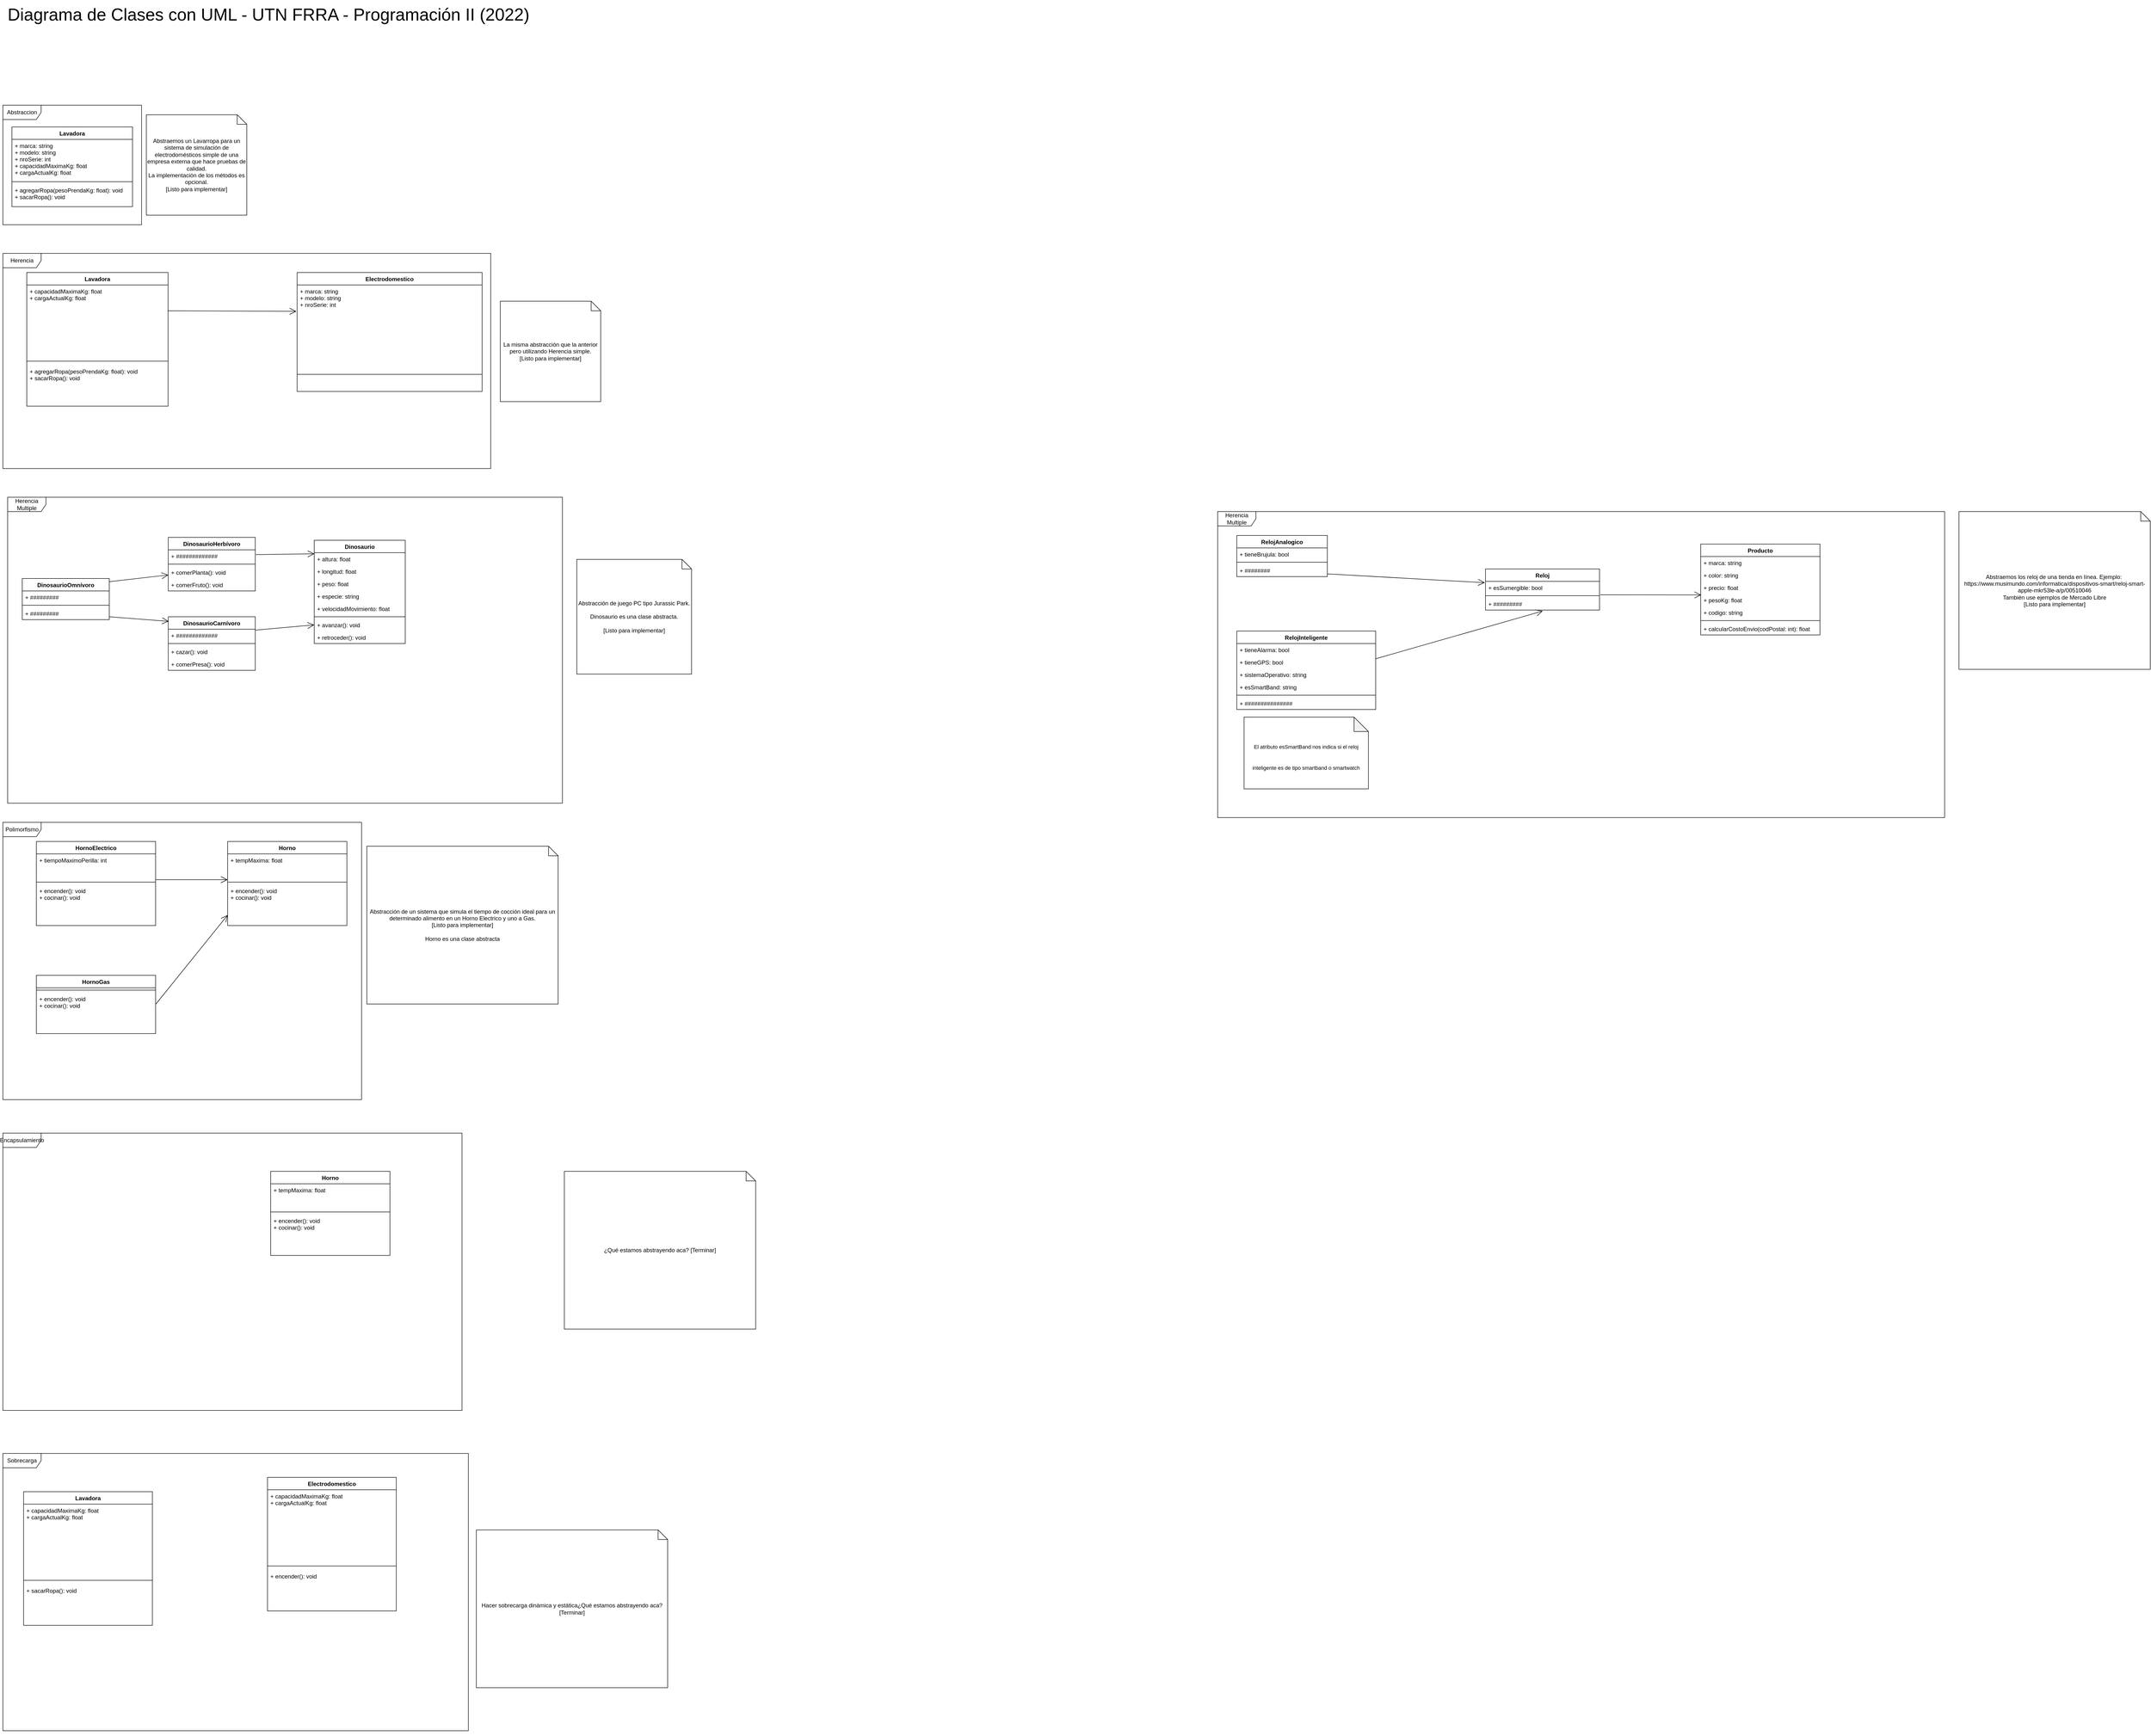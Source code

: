 <mxfile version="20.2.3" type="device"><diagram id="C5RBs43oDa-KdzZeNtuy" name="TP"><mxGraphModel dx="1304" dy="1847" grid="1" gridSize="10" guides="1" tooltips="1" connect="1" arrows="1" fold="1" page="1" pageScale="1" pageWidth="827" pageHeight="1169" math="0" shadow="0"><root><mxCell id="WIyWlLk6GJQsqaUBKTNV-0"/><mxCell id="WIyWlLk6GJQsqaUBKTNV-1" parent="WIyWlLk6GJQsqaUBKTNV-0"/><mxCell id="Z9TKlIppU_y5uakxWx4d-5" value="" style="group" parent="WIyWlLk6GJQsqaUBKTNV-1" vertex="1" connectable="0"><mxGeometry x="480" y="-310" width="290" height="250" as="geometry"/></mxCell><mxCell id="Z9TKlIppU_y5uakxWx4d-0" value="Abstraccion&lt;br&gt;" style="shape=umlFrame;whiteSpace=wrap;html=1;width=80;height=30;" parent="Z9TKlIppU_y5uakxWx4d-5" vertex="1"><mxGeometry width="290" height="250.0" as="geometry"/></mxCell><mxCell id="Z9TKlIppU_y5uakxWx4d-1" value="Lavadora" style="swimlane;fontStyle=1;align=center;verticalAlign=top;childLayout=stackLayout;horizontal=1;startSize=26;horizontalStack=0;resizeParent=1;resizeParentMax=0;resizeLast=0;collapsible=1;marginBottom=0;" parent="Z9TKlIppU_y5uakxWx4d-5" vertex="1"><mxGeometry x="18.913" y="45.455" width="252.17" height="166.818" as="geometry"/></mxCell><mxCell id="Z9TKlIppU_y5uakxWx4d-2" value="+ marca: string&#10;+ modelo: string&#10;+ nroSerie: int&#10;+ capacidadMaximaKg: float&#10;+ cargaActualKg: float" style="text;strokeColor=none;fillColor=none;align=left;verticalAlign=top;spacingLeft=4;spacingRight=4;overflow=hidden;rotatable=0;points=[[0,0.5],[1,0.5]];portConstraint=eastwest;" parent="Z9TKlIppU_y5uakxWx4d-1" vertex="1"><mxGeometry y="26" width="252.17" height="84" as="geometry"/></mxCell><mxCell id="Z9TKlIppU_y5uakxWx4d-3" value="" style="line;strokeWidth=1;fillColor=none;align=left;verticalAlign=middle;spacingTop=-1;spacingLeft=3;spacingRight=3;rotatable=0;labelPosition=right;points=[];portConstraint=eastwest;" parent="Z9TKlIppU_y5uakxWx4d-1" vertex="1"><mxGeometry y="110" width="252.17" height="9.091" as="geometry"/></mxCell><mxCell id="Z9TKlIppU_y5uakxWx4d-4" value="+ agregarRopa(pesoPrendaKg: float): void&#10;+ sacarRopa(): void" style="text;strokeColor=none;fillColor=none;align=left;verticalAlign=top;spacingLeft=4;spacingRight=4;overflow=hidden;rotatable=0;points=[[0,0.5],[1,0.5]];portConstraint=eastwest;" parent="Z9TKlIppU_y5uakxWx4d-1" vertex="1"><mxGeometry y="119.091" width="252.17" height="47.727" as="geometry"/></mxCell><mxCell id="Z9TKlIppU_y5uakxWx4d-6" value="" style="group" parent="WIyWlLk6GJQsqaUBKTNV-1" vertex="1" connectable="0"><mxGeometry x="480" width="1020" height="493.76" as="geometry"/></mxCell><mxCell id="Z9TKlIppU_y5uakxWx4d-7" value="Herencia" style="shape=umlFrame;whiteSpace=wrap;html=1;width=80;height=30;" parent="Z9TKlIppU_y5uakxWx4d-6" vertex="1"><mxGeometry width="1020.0" height="450" as="geometry"/></mxCell><mxCell id="Z9TKlIppU_y5uakxWx4d-8" value="Lavadora" style="swimlane;fontStyle=1;align=center;verticalAlign=top;childLayout=stackLayout;horizontal=1;startSize=26;horizontalStack=0;resizeParent=1;resizeParentMax=0;resizeLast=0;collapsible=1;marginBottom=0;" parent="Z9TKlIppU_y5uakxWx4d-6" vertex="1"><mxGeometry x="50.0" y="40.0" width="295.405" height="279.473" as="geometry"/></mxCell><mxCell id="Z9TKlIppU_y5uakxWx4d-9" value="+ capacidadMaximaKg: float&#10;+ cargaActualKg: float" style="text;strokeColor=none;fillColor=none;align=left;verticalAlign=top;spacingLeft=4;spacingRight=4;overflow=hidden;rotatable=0;points=[[0,0.5],[1,0.5]];portConstraint=eastwest;" parent="Z9TKlIppU_y5uakxWx4d-8" vertex="1"><mxGeometry y="26" width="295.405" height="151.2" as="geometry"/></mxCell><mxCell id="Z9TKlIppU_y5uakxWx4d-10" value="" style="line;strokeWidth=1;fillColor=none;align=left;verticalAlign=middle;spacingTop=-1;spacingLeft=3;spacingRight=3;rotatable=0;labelPosition=right;points=[];portConstraint=eastwest;" parent="Z9TKlIppU_y5uakxWx4d-8" vertex="1"><mxGeometry y="177.2" width="295.405" height="16.364" as="geometry"/></mxCell><mxCell id="Z9TKlIppU_y5uakxWx4d-11" value="+ agregarRopa(pesoPrendaKg: float): void&#10;+ sacarRopa(): void" style="text;strokeColor=none;fillColor=none;align=left;verticalAlign=top;spacingLeft=4;spacingRight=4;overflow=hidden;rotatable=0;points=[[0,0.5],[1,0.5]];portConstraint=eastwest;" parent="Z9TKlIppU_y5uakxWx4d-8" vertex="1"><mxGeometry y="193.564" width="295.405" height="85.909" as="geometry"/></mxCell><mxCell id="Z9TKlIppU_y5uakxWx4d-12" value="Electrodomestico" style="swimlane;fontStyle=1;align=center;verticalAlign=top;childLayout=stackLayout;horizontal=1;startSize=26;horizontalStack=0;resizeParent=1;resizeParentMax=0;resizeLast=0;collapsible=1;marginBottom=0;" parent="Z9TKlIppU_y5uakxWx4d-6" vertex="1"><mxGeometry x="615.235" y="40" width="386.81" height="248.8" as="geometry"/></mxCell><mxCell id="Z9TKlIppU_y5uakxWx4d-13" value="+ marca: string&#10;+ modelo: string&#10;+ nroSerie: int" style="text;strokeColor=none;fillColor=none;align=left;verticalAlign=top;spacingLeft=4;spacingRight=4;overflow=hidden;rotatable=0;points=[[0,0.5],[1,0.5]];portConstraint=eastwest;" parent="Z9TKlIppU_y5uakxWx4d-12" vertex="1"><mxGeometry y="26" width="386.81" height="151.2" as="geometry"/></mxCell><mxCell id="Z9TKlIppU_y5uakxWx4d-14" value="" style="line;strokeWidth=1;fillColor=none;align=left;verticalAlign=middle;spacingTop=-1;spacingLeft=3;spacingRight=3;rotatable=0;labelPosition=right;points=[];portConstraint=eastwest;" parent="Z9TKlIppU_y5uakxWx4d-12" vertex="1"><mxGeometry y="177.2" width="386.81" height="71.6" as="geometry"/></mxCell><mxCell id="Z9TKlIppU_y5uakxWx4d-17" value="" style="endArrow=open;endFill=1;endSize=12;html=1;rounded=0;exitX=0.997;exitY=0.357;exitDx=0;exitDy=0;exitPerimeter=0;entryX=-0.004;entryY=0.365;entryDx=0;entryDy=0;entryPerimeter=0;" parent="Z9TKlIppU_y5uakxWx4d-6" source="Z9TKlIppU_y5uakxWx4d-9" target="Z9TKlIppU_y5uakxWx4d-13" edge="1"><mxGeometry width="160" relative="1" as="geometry"><mxPoint x="274.194" y="300.0" as="sourcePoint"/><mxPoint x="610" y="120" as="targetPoint"/></mxGeometry></mxCell><mxCell id="asXeidQK0RuPfs3B3PLc-0" value="" style="group" parent="WIyWlLk6GJQsqaUBKTNV-1" vertex="1" connectable="0"><mxGeometry x="3020" y="540" width="1520" height="640" as="geometry"/></mxCell><mxCell id="asXeidQK0RuPfs3B3PLc-1" value="Herencia Multiple" style="shape=umlFrame;whiteSpace=wrap;html=1;width=80;height=30;" parent="asXeidQK0RuPfs3B3PLc-0" vertex="1"><mxGeometry width="1520" height="640" as="geometry"/></mxCell><mxCell id="yhADQ7ZBjACJbGz9BcxU-42" value="Reloj" style="swimlane;fontStyle=1;align=center;verticalAlign=top;childLayout=stackLayout;horizontal=1;startSize=26;horizontalStack=0;resizeParent=1;resizeParentMax=0;resizeLast=0;collapsible=1;marginBottom=0;" parent="asXeidQK0RuPfs3B3PLc-0" vertex="1"><mxGeometry x="559.998" y="120" width="238.431" height="86" as="geometry"/></mxCell><mxCell id="yhADQ7ZBjACJbGz9BcxU-43" value="+ esSumergible: bool" style="text;strokeColor=none;fillColor=none;align=left;verticalAlign=top;spacingLeft=4;spacingRight=4;overflow=hidden;rotatable=0;points=[[0,0.5],[1,0.5]];portConstraint=eastwest;" parent="yhADQ7ZBjACJbGz9BcxU-42" vertex="1"><mxGeometry y="26" width="238.431" height="26" as="geometry"/></mxCell><mxCell id="yhADQ7ZBjACJbGz9BcxU-44" value="" style="line;strokeWidth=1;fillColor=none;align=left;verticalAlign=middle;spacingTop=-1;spacingLeft=3;spacingRight=3;rotatable=0;labelPosition=right;points=[];portConstraint=eastwest;" parent="yhADQ7ZBjACJbGz9BcxU-42" vertex="1"><mxGeometry y="52" width="238.431" height="8" as="geometry"/></mxCell><mxCell id="yhADQ7ZBjACJbGz9BcxU-45" value="+ #########" style="text;strokeColor=none;fillColor=none;align=left;verticalAlign=top;spacingLeft=4;spacingRight=4;overflow=hidden;rotatable=0;points=[[0,0.5],[1,0.5]];portConstraint=eastwest;" parent="yhADQ7ZBjACJbGz9BcxU-42" vertex="1"><mxGeometry y="60" width="238.431" height="26" as="geometry"/></mxCell><mxCell id="yhADQ7ZBjACJbGz9BcxU-47" value="RelojAnalogico" style="swimlane;fontStyle=1;align=center;verticalAlign=top;childLayout=stackLayout;horizontal=1;startSize=26;horizontalStack=0;resizeParent=1;resizeParentMax=0;resizeLast=0;collapsible=1;marginBottom=0;" parent="asXeidQK0RuPfs3B3PLc-0" vertex="1"><mxGeometry x="40" y="50" width="189.32" height="86" as="geometry"/></mxCell><mxCell id="yhADQ7ZBjACJbGz9BcxU-48" value="+ tieneBrujula: bool" style="text;strokeColor=none;fillColor=none;align=left;verticalAlign=top;spacingLeft=4;spacingRight=4;overflow=hidden;rotatable=0;points=[[0,0.5],[1,0.5]];portConstraint=eastwest;" parent="yhADQ7ZBjACJbGz9BcxU-47" vertex="1"><mxGeometry y="26" width="189.32" height="26" as="geometry"/></mxCell><mxCell id="yhADQ7ZBjACJbGz9BcxU-50" value="" style="line;strokeWidth=1;fillColor=none;align=left;verticalAlign=middle;spacingTop=-1;spacingLeft=3;spacingRight=3;rotatable=0;labelPosition=right;points=[];portConstraint=eastwest;" parent="yhADQ7ZBjACJbGz9BcxU-47" vertex="1"><mxGeometry y="52" width="189.32" height="8" as="geometry"/></mxCell><mxCell id="yhADQ7ZBjACJbGz9BcxU-51" value="+ ########" style="text;strokeColor=none;fillColor=none;align=left;verticalAlign=top;spacingLeft=4;spacingRight=4;overflow=hidden;rotatable=0;points=[[0,0.5],[1,0.5]];portConstraint=eastwest;" parent="yhADQ7ZBjACJbGz9BcxU-47" vertex="1"><mxGeometry y="60" width="189.32" height="26" as="geometry"/></mxCell><mxCell id="yhADQ7ZBjACJbGz9BcxU-52" value="RelojInteligente" style="swimlane;fontStyle=1;align=center;verticalAlign=top;childLayout=stackLayout;horizontal=1;startSize=26;horizontalStack=0;resizeParent=1;resizeParentMax=0;resizeLast=0;collapsible=1;marginBottom=0;" parent="asXeidQK0RuPfs3B3PLc-0" vertex="1"><mxGeometry x="40.004" y="250" width="290.398" height="164" as="geometry"/></mxCell><mxCell id="yhADQ7ZBjACJbGz9BcxU-53" value="+ tieneAlarma: bool" style="text;strokeColor=none;fillColor=none;align=left;verticalAlign=top;spacingLeft=4;spacingRight=4;overflow=hidden;rotatable=0;points=[[0,0.5],[1,0.5]];portConstraint=eastwest;" parent="yhADQ7ZBjACJbGz9BcxU-52" vertex="1"><mxGeometry y="26" width="290.398" height="26" as="geometry"/></mxCell><mxCell id="yhADQ7ZBjACJbGz9BcxU-94" value="" style="endArrow=open;endFill=1;endSize=12;html=1;rounded=0;fontSize=36;entryX=0.502;entryY=1.077;entryDx=0;entryDy=0;entryPerimeter=0;" parent="yhADQ7ZBjACJbGz9BcxU-52" target="yhADQ7ZBjACJbGz9BcxU-45" edge="1"><mxGeometry width="160" relative="1" as="geometry"><mxPoint x="289.996" y="58" as="sourcePoint"/><mxPoint x="439.996" y="58" as="targetPoint"/></mxGeometry></mxCell><mxCell id="yhADQ7ZBjACJbGz9BcxU-72" value="+ tieneGPS: bool" style="text;strokeColor=none;fillColor=none;align=left;verticalAlign=top;spacingLeft=4;spacingRight=4;overflow=hidden;rotatable=0;points=[[0,0.5],[1,0.5]];portConstraint=eastwest;" parent="yhADQ7ZBjACJbGz9BcxU-52" vertex="1"><mxGeometry y="52" width="290.398" height="26" as="geometry"/></mxCell><mxCell id="yhADQ7ZBjACJbGz9BcxU-54" value="+ sistemaOperativo: string" style="text;strokeColor=none;fillColor=none;align=left;verticalAlign=top;spacingLeft=4;spacingRight=4;overflow=hidden;rotatable=0;points=[[0,0.5],[1,0.5]];portConstraint=eastwest;" parent="yhADQ7ZBjACJbGz9BcxU-52" vertex="1"><mxGeometry y="78" width="290.398" height="26" as="geometry"/></mxCell><mxCell id="yhADQ7ZBjACJbGz9BcxU-96" value="+ esSmartBand: string" style="text;strokeColor=none;fillColor=none;align=left;verticalAlign=top;spacingLeft=4;spacingRight=4;overflow=hidden;rotatable=0;points=[[0,0.5],[1,0.5]];portConstraint=eastwest;" parent="yhADQ7ZBjACJbGz9BcxU-52" vertex="1"><mxGeometry y="104" width="290.398" height="26" as="geometry"/></mxCell><mxCell id="yhADQ7ZBjACJbGz9BcxU-55" value="" style="line;strokeWidth=1;fillColor=none;align=left;verticalAlign=middle;spacingTop=-1;spacingLeft=3;spacingRight=3;rotatable=0;labelPosition=right;points=[];portConstraint=eastwest;" parent="yhADQ7ZBjACJbGz9BcxU-52" vertex="1"><mxGeometry y="130" width="290.398" height="8" as="geometry"/></mxCell><mxCell id="yhADQ7ZBjACJbGz9BcxU-56" value="+ ###############" style="text;strokeColor=none;fillColor=none;align=left;verticalAlign=top;spacingLeft=4;spacingRight=4;overflow=hidden;rotatable=0;points=[[0,0.5],[1,0.5]];portConstraint=eastwest;" parent="yhADQ7ZBjACJbGz9BcxU-52" vertex="1"><mxGeometry y="138" width="290.398" height="26" as="geometry"/></mxCell><mxCell id="yhADQ7ZBjACJbGz9BcxU-73" value="Producto" style="swimlane;fontStyle=1;align=center;verticalAlign=top;childLayout=stackLayout;horizontal=1;startSize=26;horizontalStack=0;resizeParent=1;resizeParentMax=0;resizeLast=0;collapsible=1;marginBottom=0;" parent="asXeidQK0RuPfs3B3PLc-0" vertex="1"><mxGeometry x="1010" y="68" width="249.33" height="190" as="geometry"/></mxCell><mxCell id="yhADQ7ZBjACJbGz9BcxU-74" value="+ marca: string" style="text;strokeColor=none;fillColor=none;align=left;verticalAlign=top;spacingLeft=4;spacingRight=4;overflow=hidden;rotatable=0;points=[[0,0.5],[1,0.5]];portConstraint=eastwest;" parent="yhADQ7ZBjACJbGz9BcxU-73" vertex="1"><mxGeometry y="26" width="249.33" height="26" as="geometry"/></mxCell><mxCell id="yhADQ7ZBjACJbGz9BcxU-75" value="+ color: string" style="text;strokeColor=none;fillColor=none;align=left;verticalAlign=top;spacingLeft=4;spacingRight=4;overflow=hidden;rotatable=0;points=[[0,0.5],[1,0.5]];portConstraint=eastwest;" parent="yhADQ7ZBjACJbGz9BcxU-73" vertex="1"><mxGeometry y="52" width="249.33" height="26" as="geometry"/></mxCell><mxCell id="yhADQ7ZBjACJbGz9BcxU-78" value="+ precio: float" style="text;strokeColor=none;fillColor=none;align=left;verticalAlign=top;spacingLeft=4;spacingRight=4;overflow=hidden;rotatable=0;points=[[0,0.5],[1,0.5]];portConstraint=eastwest;" parent="yhADQ7ZBjACJbGz9BcxU-73" vertex="1"><mxGeometry y="78" width="249.33" height="26" as="geometry"/></mxCell><mxCell id="yhADQ7ZBjACJbGz9BcxU-89" value="+ pesoKg: float" style="text;strokeColor=none;fillColor=none;align=left;verticalAlign=top;spacingLeft=4;spacingRight=4;overflow=hidden;rotatable=0;points=[[0,0.5],[1,0.5]];portConstraint=eastwest;" parent="yhADQ7ZBjACJbGz9BcxU-73" vertex="1"><mxGeometry y="104" width="249.33" height="26" as="geometry"/></mxCell><mxCell id="yhADQ7ZBjACJbGz9BcxU-79" value="+ codigo: string" style="text;strokeColor=none;fillColor=none;align=left;verticalAlign=top;spacingLeft=4;spacingRight=4;overflow=hidden;rotatable=0;points=[[0,0.5],[1,0.5]];portConstraint=eastwest;" parent="yhADQ7ZBjACJbGz9BcxU-73" vertex="1"><mxGeometry y="130" width="249.33" height="26" as="geometry"/></mxCell><mxCell id="yhADQ7ZBjACJbGz9BcxU-76" value="" style="line;strokeWidth=1;fillColor=none;align=left;verticalAlign=middle;spacingTop=-1;spacingLeft=3;spacingRight=3;rotatable=0;labelPosition=right;points=[];portConstraint=eastwest;" parent="yhADQ7ZBjACJbGz9BcxU-73" vertex="1"><mxGeometry y="156" width="249.33" height="8" as="geometry"/></mxCell><mxCell id="yhADQ7ZBjACJbGz9BcxU-77" value="+ calcularCostoEnvio(codPostal: int): float" style="text;strokeColor=none;fillColor=none;align=left;verticalAlign=top;spacingLeft=4;spacingRight=4;overflow=hidden;rotatable=0;points=[[0,0.5],[1,0.5]];portConstraint=eastwest;" parent="yhADQ7ZBjACJbGz9BcxU-73" vertex="1"><mxGeometry y="164" width="249.33" height="26" as="geometry"/></mxCell><mxCell id="yhADQ7ZBjACJbGz9BcxU-93" value="" style="endArrow=open;endFill=1;endSize=12;html=1;rounded=0;fontSize=36;entryX=-0.006;entryY=0.108;entryDx=0;entryDy=0;entryPerimeter=0;exitX=1;exitY=0.782;exitDx=0;exitDy=0;exitPerimeter=0;" parent="asXeidQK0RuPfs3B3PLc-0" source="yhADQ7ZBjACJbGz9BcxU-51" target="yhADQ7ZBjACJbGz9BcxU-43" edge="1"><mxGeometry width="160" relative="1" as="geometry"><mxPoint x="140" y="130" as="sourcePoint"/><mxPoint x="710" y="70" as="targetPoint"/></mxGeometry></mxCell><mxCell id="yhADQ7ZBjACJbGz9BcxU-97" value="&lt;font style=&quot;font-size: 11px;&quot;&gt;El atributo esSmartBand nos indica si el reloj inteligente es de tipo smartband o smartwatch&lt;/font&gt;" style="shape=note;whiteSpace=wrap;html=1;backgroundOutline=1;darkOpacity=0.05;fontSize=36;" parent="asXeidQK0RuPfs3B3PLc-0" vertex="1"><mxGeometry x="55.2" y="430" width="260" height="150" as="geometry"/></mxCell><mxCell id="yhADQ7ZBjACJbGz9BcxU-98" value="" style="endArrow=open;endFill=1;endSize=12;html=1;rounded=0;fontSize=11;entryX=0.004;entryY=1.091;entryDx=0;entryDy=0;entryPerimeter=0;" parent="asXeidQK0RuPfs3B3PLc-0" target="yhADQ7ZBjACJbGz9BcxU-78" edge="1"><mxGeometry width="160" relative="1" as="geometry"><mxPoint x="800" y="174" as="sourcePoint"/><mxPoint x="1060" y="260" as="targetPoint"/></mxGeometry></mxCell><mxCell id="asXeidQK0RuPfs3B3PLc-19" value="" style="group" parent="WIyWlLk6GJQsqaUBKTNV-1" vertex="1" connectable="0"><mxGeometry x="480" y="1190" width="750" height="580" as="geometry"/></mxCell><mxCell id="asXeidQK0RuPfs3B3PLc-20" value="Polimorfismo" style="shape=umlFrame;whiteSpace=wrap;html=1;width=80;height=30;" parent="asXeidQK0RuPfs3B3PLc-19" vertex="1"><mxGeometry width="750" height="580" as="geometry"/></mxCell><mxCell id="asXeidQK0RuPfs3B3PLc-44" value="Horno" style="swimlane;fontStyle=1;align=center;verticalAlign=top;childLayout=stackLayout;horizontal=1;startSize=26;horizontalStack=0;resizeParent=1;resizeParentMax=0;resizeLast=0;collapsible=1;marginBottom=0;" parent="asXeidQK0RuPfs3B3PLc-19" vertex="1"><mxGeometry x="470" y="40" width="249.34" height="175.909" as="geometry"/></mxCell><mxCell id="asXeidQK0RuPfs3B3PLc-45" value="+ tempMaxima: float" style="text;strokeColor=none;fillColor=none;align=left;verticalAlign=top;spacingLeft=4;spacingRight=4;overflow=hidden;rotatable=0;points=[[0,0.5],[1,0.5]];portConstraint=eastwest;" parent="asXeidQK0RuPfs3B3PLc-44" vertex="1"><mxGeometry y="26" width="249.34" height="54" as="geometry"/></mxCell><mxCell id="asXeidQK0RuPfs3B3PLc-46" value="" style="line;strokeWidth=1;fillColor=none;align=left;verticalAlign=middle;spacingTop=-1;spacingLeft=3;spacingRight=3;rotatable=0;labelPosition=right;points=[];portConstraint=eastwest;" parent="asXeidQK0RuPfs3B3PLc-44" vertex="1"><mxGeometry y="80" width="249.34" height="10" as="geometry"/></mxCell><mxCell id="asXeidQK0RuPfs3B3PLc-47" value="+ encender(): void&#10;+ cocinar(): void" style="text;strokeColor=none;fillColor=none;align=left;verticalAlign=top;spacingLeft=4;spacingRight=4;overflow=hidden;rotatable=0;points=[[0,0.5],[1,0.5]];portConstraint=eastwest;" parent="asXeidQK0RuPfs3B3PLc-44" vertex="1"><mxGeometry y="90" width="249.34" height="85.909" as="geometry"/></mxCell><mxCell id="asXeidQK0RuPfs3B3PLc-50" value="HornoGas" style="swimlane;fontStyle=1;align=center;verticalAlign=top;childLayout=stackLayout;horizontal=1;startSize=26;horizontalStack=0;resizeParent=1;resizeParentMax=0;resizeLast=0;collapsible=1;marginBottom=0;" parent="asXeidQK0RuPfs3B3PLc-19" vertex="1"><mxGeometry x="70" y="320" width="249.34" height="121.909" as="geometry"/></mxCell><mxCell id="asXeidQK0RuPfs3B3PLc-52" value="" style="line;strokeWidth=1;fillColor=none;align=left;verticalAlign=middle;spacingTop=-1;spacingLeft=3;spacingRight=3;rotatable=0;labelPosition=right;points=[];portConstraint=eastwest;" parent="asXeidQK0RuPfs3B3PLc-50" vertex="1"><mxGeometry y="26" width="249.34" height="10" as="geometry"/></mxCell><mxCell id="asXeidQK0RuPfs3B3PLc-53" value="+ encender(): void&#10;+ cocinar(): void" style="text;strokeColor=none;fillColor=none;align=left;verticalAlign=top;spacingLeft=4;spacingRight=4;overflow=hidden;rotatable=0;points=[[0,0.5],[1,0.5]];portConstraint=eastwest;" parent="asXeidQK0RuPfs3B3PLc-50" vertex="1"><mxGeometry y="36" width="249.34" height="85.909" as="geometry"/></mxCell><mxCell id="asXeidQK0RuPfs3B3PLc-54" value="HornoElectrico" style="swimlane;fontStyle=1;align=center;verticalAlign=top;childLayout=stackLayout;horizontal=1;startSize=26;horizontalStack=0;resizeParent=1;resizeParentMax=0;resizeLast=0;collapsible=1;marginBottom=0;" parent="asXeidQK0RuPfs3B3PLc-19" vertex="1"><mxGeometry x="70" y="40" width="249.34" height="175.909" as="geometry"/></mxCell><mxCell id="asXeidQK0RuPfs3B3PLc-55" value="+ tiempoMaximoPerilla: int" style="text;strokeColor=none;fillColor=none;align=left;verticalAlign=top;spacingLeft=4;spacingRight=4;overflow=hidden;rotatable=0;points=[[0,0.5],[1,0.5]];portConstraint=eastwest;" parent="asXeidQK0RuPfs3B3PLc-54" vertex="1"><mxGeometry y="26" width="249.34" height="54" as="geometry"/></mxCell><mxCell id="asXeidQK0RuPfs3B3PLc-56" value="" style="line;strokeWidth=1;fillColor=none;align=left;verticalAlign=middle;spacingTop=-1;spacingLeft=3;spacingRight=3;rotatable=0;labelPosition=right;points=[];portConstraint=eastwest;" parent="asXeidQK0RuPfs3B3PLc-54" vertex="1"><mxGeometry y="80" width="249.34" height="10" as="geometry"/></mxCell><mxCell id="asXeidQK0RuPfs3B3PLc-57" value="+ encender(): void&#10;+ cocinar(): void" style="text;strokeColor=none;fillColor=none;align=left;verticalAlign=top;spacingLeft=4;spacingRight=4;overflow=hidden;rotatable=0;points=[[0,0.5],[1,0.5]];portConstraint=eastwest;" parent="asXeidQK0RuPfs3B3PLc-54" vertex="1"><mxGeometry y="90" width="249.34" height="85.909" as="geometry"/></mxCell><mxCell id="asXeidQK0RuPfs3B3PLc-58" value="" style="endArrow=open;endFill=1;endSize=12;html=1;rounded=0;" parent="asXeidQK0RuPfs3B3PLc-19" edge="1"><mxGeometry width="160" relative="1" as="geometry"><mxPoint x="320" y="120" as="sourcePoint"/><mxPoint x="470" y="120" as="targetPoint"/></mxGeometry></mxCell><mxCell id="asXeidQK0RuPfs3B3PLc-59" value="" style="endArrow=open;endFill=1;endSize=12;html=1;rounded=0;entryX=0;entryY=0.745;entryDx=0;entryDy=0;entryPerimeter=0;" parent="asXeidQK0RuPfs3B3PLc-19" target="asXeidQK0RuPfs3B3PLc-47" edge="1"><mxGeometry width="160" relative="1" as="geometry"><mxPoint x="320" y="380" as="sourcePoint"/><mxPoint x="480" y="380" as="targetPoint"/></mxGeometry></mxCell><mxCell id="asXeidQK0RuPfs3B3PLc-61" value="" style="group" parent="WIyWlLk6GJQsqaUBKTNV-1" vertex="1" connectable="0"><mxGeometry x="713.3" y="2510" width="740" height="590" as="geometry"/></mxCell><mxCell id="asXeidQK0RuPfs3B3PLc-76" value="Lavadora" style="swimlane;fontStyle=1;align=center;verticalAlign=top;childLayout=stackLayout;horizontal=1;startSize=26;horizontalStack=0;resizeParent=1;resizeParentMax=0;resizeLast=0;collapsible=1;marginBottom=0;" parent="asXeidQK0RuPfs3B3PLc-61" vertex="1"><mxGeometry x="-190" y="80" width="269.34" height="279.473" as="geometry"/></mxCell><mxCell id="asXeidQK0RuPfs3B3PLc-77" value="+ capacidadMaximaKg: float&#10;+ cargaActualKg: float" style="text;strokeColor=none;fillColor=none;align=left;verticalAlign=top;spacingLeft=4;spacingRight=4;overflow=hidden;rotatable=0;points=[[0,0.5],[1,0.5]];portConstraint=eastwest;" parent="asXeidQK0RuPfs3B3PLc-76" vertex="1"><mxGeometry y="26" width="269.34" height="151.2" as="geometry"/></mxCell><mxCell id="asXeidQK0RuPfs3B3PLc-78" value="" style="line;strokeWidth=1;fillColor=none;align=left;verticalAlign=middle;spacingTop=-1;spacingLeft=3;spacingRight=3;rotatable=0;labelPosition=right;points=[];portConstraint=eastwest;" parent="asXeidQK0RuPfs3B3PLc-76" vertex="1"><mxGeometry y="177.2" width="269.34" height="16.364" as="geometry"/></mxCell><mxCell id="asXeidQK0RuPfs3B3PLc-79" value="+ sacarRopa(): void" style="text;strokeColor=none;fillColor=none;align=left;verticalAlign=top;spacingLeft=4;spacingRight=4;overflow=hidden;rotatable=0;points=[[0,0.5],[1,0.5]];portConstraint=eastwest;" parent="asXeidQK0RuPfs3B3PLc-76" vertex="1"><mxGeometry y="193.564" width="269.34" height="85.909" as="geometry"/></mxCell><mxCell id="yhADQ7ZBjACJbGz9BcxU-1" value="Electrodomestico" style="swimlane;fontStyle=1;align=center;verticalAlign=top;childLayout=stackLayout;horizontal=1;startSize=26;horizontalStack=0;resizeParent=1;resizeParentMax=0;resizeLast=0;collapsible=1;marginBottom=0;" parent="asXeidQK0RuPfs3B3PLc-61" vertex="1"><mxGeometry x="320" y="50" width="269.34" height="279.473" as="geometry"/></mxCell><mxCell id="yhADQ7ZBjACJbGz9BcxU-2" value="+ capacidadMaximaKg: float&#10;+ cargaActualKg: float" style="text;strokeColor=none;fillColor=none;align=left;verticalAlign=top;spacingLeft=4;spacingRight=4;overflow=hidden;rotatable=0;points=[[0,0.5],[1,0.5]];portConstraint=eastwest;" parent="yhADQ7ZBjACJbGz9BcxU-1" vertex="1"><mxGeometry y="26" width="269.34" height="151.2" as="geometry"/></mxCell><mxCell id="yhADQ7ZBjACJbGz9BcxU-3" value="" style="line;strokeWidth=1;fillColor=none;align=left;verticalAlign=middle;spacingTop=-1;spacingLeft=3;spacingRight=3;rotatable=0;labelPosition=right;points=[];portConstraint=eastwest;" parent="yhADQ7ZBjACJbGz9BcxU-1" vertex="1"><mxGeometry y="177.2" width="269.34" height="16.364" as="geometry"/></mxCell><mxCell id="yhADQ7ZBjACJbGz9BcxU-4" value="+ encender(): void" style="text;strokeColor=none;fillColor=none;align=left;verticalAlign=top;spacingLeft=4;spacingRight=4;overflow=hidden;rotatable=0;points=[[0,0.5],[1,0.5]];portConstraint=eastwest;" parent="yhADQ7ZBjACJbGz9BcxU-1" vertex="1"><mxGeometry y="193.564" width="269.34" height="85.909" as="geometry"/></mxCell><mxCell id="asXeidQK0RuPfs3B3PLc-62" value="Sobrecarga" style="shape=umlFrame;whiteSpace=wrap;html=1;width=80;height=30;" parent="WIyWlLk6GJQsqaUBKTNV-1" vertex="1"><mxGeometry x="480" y="2510" width="973.3" height="580" as="geometry"/></mxCell><mxCell id="yhADQ7ZBjACJbGz9BcxU-7" value="" style="group" parent="WIyWlLk6GJQsqaUBKTNV-1" vertex="1" connectable="0"><mxGeometry x="480" y="1840" width="960" height="580" as="geometry"/></mxCell><mxCell id="yhADQ7ZBjACJbGz9BcxU-8" value="Encapsulamiento" style="shape=umlFrame;whiteSpace=wrap;html=1;width=80;height=30;" parent="yhADQ7ZBjACJbGz9BcxU-7" vertex="1"><mxGeometry width="960" height="580" as="geometry"/></mxCell><mxCell id="dENxrxmbRDjk1AuQfx7S-53" value="Horno" style="swimlane;fontStyle=1;align=center;verticalAlign=top;childLayout=stackLayout;horizontal=1;startSize=26;horizontalStack=0;resizeParent=1;resizeParentMax=0;resizeLast=0;collapsible=1;marginBottom=0;" parent="yhADQ7ZBjACJbGz9BcxU-7" vertex="1"><mxGeometry x="560" y="80" width="249.34" height="175.909" as="geometry"/></mxCell><mxCell id="dENxrxmbRDjk1AuQfx7S-54" value="+ tempMaxima: float" style="text;strokeColor=none;fillColor=none;align=left;verticalAlign=top;spacingLeft=4;spacingRight=4;overflow=hidden;rotatable=0;points=[[0,0.5],[1,0.5]];portConstraint=eastwest;" parent="dENxrxmbRDjk1AuQfx7S-53" vertex="1"><mxGeometry y="26" width="249.34" height="54" as="geometry"/></mxCell><mxCell id="dENxrxmbRDjk1AuQfx7S-55" value="" style="line;strokeWidth=1;fillColor=none;align=left;verticalAlign=middle;spacingTop=-1;spacingLeft=3;spacingRight=3;rotatable=0;labelPosition=right;points=[];portConstraint=eastwest;" parent="dENxrxmbRDjk1AuQfx7S-53" vertex="1"><mxGeometry y="80" width="249.34" height="10" as="geometry"/></mxCell><mxCell id="dENxrxmbRDjk1AuQfx7S-56" value="+ encender(): void&#10;+ cocinar(): void" style="text;strokeColor=none;fillColor=none;align=left;verticalAlign=top;spacingLeft=4;spacingRight=4;overflow=hidden;rotatable=0;points=[[0,0.5],[1,0.5]];portConstraint=eastwest;" parent="dENxrxmbRDjk1AuQfx7S-53" vertex="1"><mxGeometry y="90" width="249.34" height="85.909" as="geometry"/></mxCell><mxCell id="yhADQ7ZBjACJbGz9BcxU-32" value="Abstraemos los reloj de una tienda en línea. Ejemplo:&amp;nbsp;&lt;br&gt;https://www.musimundo.com/informatica/dispositivos-smart/reloj-smart-apple-mkr53le-a/p/00510046&lt;br&gt;También use ejemplos de Mercado Libre&lt;br&gt;[Listo para implementar]" style="shape=note;size=20;whiteSpace=wrap;html=1;" parent="WIyWlLk6GJQsqaUBKTNV-1" vertex="1"><mxGeometry x="4570" y="540" width="400" height="330" as="geometry"/></mxCell><mxCell id="yhADQ7ZBjACJbGz9BcxU-82" value="Abstraemos un Lavarropa para un sistema de simulación de electrodomésticos simple de una empresa externa que hace pruebas de calidad.&lt;br&gt;La implementación de los métodos es opcional.&lt;br&gt;[Listo para implementar]" style="shape=note;size=20;whiteSpace=wrap;html=1;" parent="WIyWlLk6GJQsqaUBKTNV-1" vertex="1"><mxGeometry x="780" y="-290" width="210" height="210" as="geometry"/></mxCell><mxCell id="yhADQ7ZBjACJbGz9BcxU-83" value="La misma abstracción que la anterior pero utilizando Herencia simple.&lt;br&gt;[Listo para implementar]" style="shape=note;size=20;whiteSpace=wrap;html=1;" parent="WIyWlLk6GJQsqaUBKTNV-1" vertex="1"><mxGeometry x="1520" y="100" width="210" height="210" as="geometry"/></mxCell><mxCell id="yhADQ7ZBjACJbGz9BcxU-84" value="Abstracción de un sistema que simula el tiempo de cocción ideal para un determinado alimento en un Horno Electrico y uno a Gas.&lt;br&gt;[Listo para implementar]&lt;br&gt;&lt;br&gt;Horno es una clase abstracta" style="shape=note;size=20;whiteSpace=wrap;html=1;" parent="WIyWlLk6GJQsqaUBKTNV-1" vertex="1"><mxGeometry x="1241" y="1240" width="400" height="330" as="geometry"/></mxCell><mxCell id="yhADQ7ZBjACJbGz9BcxU-85" value="¿Qué estamos abstrayendo aca? [Terminar]" style="shape=note;size=20;whiteSpace=wrap;html=1;" parent="WIyWlLk6GJQsqaUBKTNV-1" vertex="1"><mxGeometry x="1654" y="1920" width="400" height="330" as="geometry"/></mxCell><mxCell id="yhADQ7ZBjACJbGz9BcxU-88" value="&lt;font style=&quot;font-size: 36px;&quot;&gt;Diagrama de Clases con UML - UTN FRRA - Programación II (2022)&lt;/font&gt;" style="text;html=1;resizable=0;autosize=1;align=center;verticalAlign=middle;points=[];fillColor=none;strokeColor=none;rounded=0;" parent="WIyWlLk6GJQsqaUBKTNV-1" vertex="1"><mxGeometry x="480" y="-530" width="1110" height="60" as="geometry"/></mxCell><mxCell id="yhADQ7ZBjACJbGz9BcxU-99" value="Hacer sobrecarga dinámica y estática¿Qué estamos abstrayendo aca? [Terminar]" style="shape=note;size=20;whiteSpace=wrap;html=1;" parent="WIyWlLk6GJQsqaUBKTNV-1" vertex="1"><mxGeometry x="1470" y="2670" width="400" height="330" as="geometry"/></mxCell><mxCell id="dENxrxmbRDjk1AuQfx7S-0" value="" style="group" parent="WIyWlLk6GJQsqaUBKTNV-1" vertex="1" connectable="0"><mxGeometry x="490" y="510" width="1160" height="640" as="geometry"/></mxCell><mxCell id="dENxrxmbRDjk1AuQfx7S-1" value="Herencia Multiple" style="shape=umlFrame;whiteSpace=wrap;html=1;width=80;height=30;" parent="dENxrxmbRDjk1AuQfx7S-0" vertex="1"><mxGeometry width="1160" height="640" as="geometry"/></mxCell><mxCell id="dENxrxmbRDjk1AuQfx7S-2" value="DinosaurioHerbívoro" style="swimlane;fontStyle=1;align=center;verticalAlign=top;childLayout=stackLayout;horizontal=1;startSize=26;horizontalStack=0;resizeParent=1;resizeParentMax=0;resizeLast=0;collapsible=1;marginBottom=0;" parent="dENxrxmbRDjk1AuQfx7S-0" vertex="1"><mxGeometry x="335.788" y="84" width="181.961" height="112" as="geometry"/></mxCell><mxCell id="dENxrxmbRDjk1AuQfx7S-38" value="" style="endArrow=open;endFill=1;endSize=12;html=1;rounded=0;entryX=0.002;entryY=0.092;entryDx=0;entryDy=0;entryPerimeter=0;" parent="dENxrxmbRDjk1AuQfx7S-2" target="dENxrxmbRDjk1AuQfx7S-19" edge="1"><mxGeometry width="160" relative="1" as="geometry"><mxPoint x="183.159" y="36" as="sourcePoint"/><mxPoint x="297.633" y="36" as="targetPoint"/></mxGeometry></mxCell><mxCell id="dENxrxmbRDjk1AuQfx7S-3" value="+ #############" style="text;strokeColor=none;fillColor=none;align=left;verticalAlign=top;spacingLeft=4;spacingRight=4;overflow=hidden;rotatable=0;points=[[0,0.5],[1,0.5]];portConstraint=eastwest;" parent="dENxrxmbRDjk1AuQfx7S-2" vertex="1"><mxGeometry y="26" width="181.961" height="26" as="geometry"/></mxCell><mxCell id="dENxrxmbRDjk1AuQfx7S-4" value="" style="line;strokeWidth=1;fillColor=none;align=left;verticalAlign=middle;spacingTop=-1;spacingLeft=3;spacingRight=3;rotatable=0;labelPosition=right;points=[];portConstraint=eastwest;" parent="dENxrxmbRDjk1AuQfx7S-2" vertex="1"><mxGeometry y="52" width="181.961" height="8" as="geometry"/></mxCell><mxCell id="dENxrxmbRDjk1AuQfx7S-5" value="+ comerPlanta(): void" style="text;strokeColor=none;fillColor=none;align=left;verticalAlign=top;spacingLeft=4;spacingRight=4;overflow=hidden;rotatable=0;points=[[0,0.5],[1,0.5]];portConstraint=eastwest;" parent="dENxrxmbRDjk1AuQfx7S-2" vertex="1"><mxGeometry y="60" width="181.961" height="26" as="geometry"/></mxCell><mxCell id="lPiDzL1DuZNZfg18c26C-0" value="+ comerFruto(): void" style="text;strokeColor=none;fillColor=none;align=left;verticalAlign=top;spacingLeft=4;spacingRight=4;overflow=hidden;rotatable=0;points=[[0,0.5],[1,0.5]];portConstraint=eastwest;" vertex="1" parent="dENxrxmbRDjk1AuQfx7S-2"><mxGeometry y="86" width="181.961" height="26" as="geometry"/></mxCell><mxCell id="dENxrxmbRDjk1AuQfx7S-18" value="Dinosaurio" style="swimlane;fontStyle=1;align=center;verticalAlign=top;childLayout=stackLayout;horizontal=1;startSize=26;horizontalStack=0;resizeParent=1;resizeParentMax=0;resizeLast=0;collapsible=1;marginBottom=0;" parent="dENxrxmbRDjk1AuQfx7S-0" vertex="1"><mxGeometry x="641.053" y="90" width="190.278" height="216" as="geometry"/></mxCell><mxCell id="dENxrxmbRDjk1AuQfx7S-19" value="+ altura: float" style="text;strokeColor=none;fillColor=none;align=left;verticalAlign=top;spacingLeft=4;spacingRight=4;overflow=hidden;rotatable=0;points=[[0,0.5],[1,0.5]];portConstraint=eastwest;" parent="dENxrxmbRDjk1AuQfx7S-18" vertex="1"><mxGeometry y="26" width="190.278" height="26" as="geometry"/></mxCell><mxCell id="dENxrxmbRDjk1AuQfx7S-20" value="+ longitud: float" style="text;strokeColor=none;fillColor=none;align=left;verticalAlign=top;spacingLeft=4;spacingRight=4;overflow=hidden;rotatable=0;points=[[0,0.5],[1,0.5]];portConstraint=eastwest;" parent="dENxrxmbRDjk1AuQfx7S-18" vertex="1"><mxGeometry y="52" width="190.278" height="26" as="geometry"/></mxCell><mxCell id="dENxrxmbRDjk1AuQfx7S-21" value="+ peso: float" style="text;strokeColor=none;fillColor=none;align=left;verticalAlign=top;spacingLeft=4;spacingRight=4;overflow=hidden;rotatable=0;points=[[0,0.5],[1,0.5]];portConstraint=eastwest;" parent="dENxrxmbRDjk1AuQfx7S-18" vertex="1"><mxGeometry y="78" width="190.278" height="26" as="geometry"/></mxCell><mxCell id="dENxrxmbRDjk1AuQfx7S-22" value="+ especie: string" style="text;strokeColor=none;fillColor=none;align=left;verticalAlign=top;spacingLeft=4;spacingRight=4;overflow=hidden;rotatable=0;points=[[0,0.5],[1,0.5]];portConstraint=eastwest;" parent="dENxrxmbRDjk1AuQfx7S-18" vertex="1"><mxGeometry y="104" width="190.278" height="26" as="geometry"/></mxCell><mxCell id="dENxrxmbRDjk1AuQfx7S-42" value="+ velocidadMovimiento: float" style="text;strokeColor=none;fillColor=none;align=left;verticalAlign=top;spacingLeft=4;spacingRight=4;overflow=hidden;rotatable=0;points=[[0,0.5],[1,0.5]];portConstraint=eastwest;" parent="dENxrxmbRDjk1AuQfx7S-18" vertex="1"><mxGeometry y="130" width="190.278" height="26" as="geometry"/></mxCell><mxCell id="dENxrxmbRDjk1AuQfx7S-24" value="" style="line;strokeWidth=1;fillColor=none;align=left;verticalAlign=middle;spacingTop=-1;spacingLeft=3;spacingRight=3;rotatable=0;labelPosition=right;points=[];portConstraint=eastwest;" parent="dENxrxmbRDjk1AuQfx7S-18" vertex="1"><mxGeometry y="156" width="190.278" height="8" as="geometry"/></mxCell><mxCell id="dENxrxmbRDjk1AuQfx7S-25" value="+ avanzar(): void" style="text;strokeColor=none;fillColor=none;align=left;verticalAlign=top;spacingLeft=4;spacingRight=4;overflow=hidden;rotatable=0;points=[[0,0.5],[1,0.5]];portConstraint=eastwest;" parent="dENxrxmbRDjk1AuQfx7S-18" vertex="1"><mxGeometry y="164" width="190.278" height="26" as="geometry"/></mxCell><mxCell id="dENxrxmbRDjk1AuQfx7S-44" value="+ retroceder(): void" style="text;strokeColor=none;fillColor=none;align=left;verticalAlign=top;spacingLeft=4;spacingRight=4;overflow=hidden;rotatable=0;points=[[0,0.5],[1,0.5]];portConstraint=eastwest;" parent="dENxrxmbRDjk1AuQfx7S-18" vertex="1"><mxGeometry y="190" width="190.278" height="26" as="geometry"/></mxCell><mxCell id="dENxrxmbRDjk1AuQfx7S-30" value="DinosaurioCarnívoro" style="swimlane;fontStyle=1;align=center;verticalAlign=top;childLayout=stackLayout;horizontal=1;startSize=26;horizontalStack=0;resizeParent=1;resizeParentMax=0;resizeLast=0;collapsible=1;marginBottom=0;" parent="dENxrxmbRDjk1AuQfx7S-0" vertex="1"><mxGeometry x="335.788" y="250" width="181.961" height="112" as="geometry"/></mxCell><mxCell id="dENxrxmbRDjk1AuQfx7S-31" value="+ #############" style="text;strokeColor=none;fillColor=none;align=left;verticalAlign=top;spacingLeft=4;spacingRight=4;overflow=hidden;rotatable=0;points=[[0,0.5],[1,0.5]];portConstraint=eastwest;" parent="dENxrxmbRDjk1AuQfx7S-30" vertex="1"><mxGeometry y="26" width="181.961" height="26" as="geometry"/></mxCell><mxCell id="dENxrxmbRDjk1AuQfx7S-32" value="" style="line;strokeWidth=1;fillColor=none;align=left;verticalAlign=middle;spacingTop=-1;spacingLeft=3;spacingRight=3;rotatable=0;labelPosition=right;points=[];portConstraint=eastwest;" parent="dENxrxmbRDjk1AuQfx7S-30" vertex="1"><mxGeometry y="52" width="181.961" height="8" as="geometry"/></mxCell><mxCell id="dENxrxmbRDjk1AuQfx7S-33" value="+ cazar(): void" style="text;strokeColor=none;fillColor=none;align=left;verticalAlign=top;spacingLeft=4;spacingRight=4;overflow=hidden;rotatable=0;points=[[0,0.5],[1,0.5]];portConstraint=eastwest;" parent="dENxrxmbRDjk1AuQfx7S-30" vertex="1"><mxGeometry y="60" width="181.961" height="26" as="geometry"/></mxCell><mxCell id="dENxrxmbRDjk1AuQfx7S-43" value="+ comerPresa(): void" style="text;strokeColor=none;fillColor=none;align=left;verticalAlign=top;spacingLeft=4;spacingRight=4;overflow=hidden;rotatable=0;points=[[0,0.5],[1,0.5]];portConstraint=eastwest;" parent="dENxrxmbRDjk1AuQfx7S-30" vertex="1"><mxGeometry y="86" width="181.961" height="26" as="geometry"/></mxCell><mxCell id="dENxrxmbRDjk1AuQfx7S-34" value="DinosaurioOmnívoro" style="swimlane;fontStyle=1;align=center;verticalAlign=top;childLayout=stackLayout;horizontal=1;startSize=26;horizontalStack=0;resizeParent=1;resizeParentMax=0;resizeLast=0;collapsible=1;marginBottom=0;" parent="dENxrxmbRDjk1AuQfx7S-0" vertex="1"><mxGeometry x="30.525" y="170" width="181.961" height="86" as="geometry"/></mxCell><mxCell id="dENxrxmbRDjk1AuQfx7S-35" value="+ #########" style="text;strokeColor=none;fillColor=none;align=left;verticalAlign=top;spacingLeft=4;spacingRight=4;overflow=hidden;rotatable=0;points=[[0,0.5],[1,0.5]];portConstraint=eastwest;" parent="dENxrxmbRDjk1AuQfx7S-34" vertex="1"><mxGeometry y="26" width="181.961" height="26" as="geometry"/></mxCell><mxCell id="dENxrxmbRDjk1AuQfx7S-36" value="" style="line;strokeWidth=1;fillColor=none;align=left;verticalAlign=middle;spacingTop=-1;spacingLeft=3;spacingRight=3;rotatable=0;labelPosition=right;points=[];portConstraint=eastwest;" parent="dENxrxmbRDjk1AuQfx7S-34" vertex="1"><mxGeometry y="52" width="181.961" height="8" as="geometry"/></mxCell><mxCell id="dENxrxmbRDjk1AuQfx7S-37" value="+ #########" style="text;strokeColor=none;fillColor=none;align=left;verticalAlign=top;spacingLeft=4;spacingRight=4;overflow=hidden;rotatable=0;points=[[0,0.5],[1,0.5]];portConstraint=eastwest;" parent="dENxrxmbRDjk1AuQfx7S-34" vertex="1"><mxGeometry y="60" width="181.961" height="26" as="geometry"/></mxCell><mxCell id="dENxrxmbRDjk1AuQfx7S-39" value="" style="endArrow=open;endFill=1;endSize=12;html=1;rounded=0;exitX=1;exitY=0.25;exitDx=0;exitDy=0;entryX=0;entryY=0.5;entryDx=0;entryDy=0;" parent="dENxrxmbRDjk1AuQfx7S-0" source="dENxrxmbRDjk1AuQfx7S-30" target="dENxrxmbRDjk1AuQfx7S-25" edge="1"><mxGeometry width="160" relative="1" as="geometry"><mxPoint x="518.947" y="270" as="sourcePoint"/><mxPoint x="641.053" y="272" as="targetPoint"/></mxGeometry></mxCell><mxCell id="dENxrxmbRDjk1AuQfx7S-40" value="" style="endArrow=open;endFill=1;endSize=12;html=1;rounded=0;entryX=0.001;entryY=0.714;entryDx=0;entryDy=0;entryPerimeter=0;exitX=0.997;exitY=0.078;exitDx=0;exitDy=0;exitPerimeter=0;" parent="dENxrxmbRDjk1AuQfx7S-0" source="dENxrxmbRDjk1AuQfx7S-34" target="dENxrxmbRDjk1AuQfx7S-5" edge="1"><mxGeometry width="160" relative="1" as="geometry"><mxPoint x="213.684" y="170" as="sourcePoint"/><mxPoint x="335.789" y="170" as="targetPoint"/></mxGeometry></mxCell><mxCell id="dENxrxmbRDjk1AuQfx7S-41" value="" style="endArrow=open;endFill=1;endSize=12;html=1;rounded=0;entryX=0.006;entryY=0.086;entryDx=0;entryDy=0;entryPerimeter=0;" parent="dENxrxmbRDjk1AuQfx7S-0" source="dENxrxmbRDjk1AuQfx7S-37" target="dENxrxmbRDjk1AuQfx7S-30" edge="1"><mxGeometry width="160" relative="1" as="geometry"><mxPoint x="213.684" y="250" as="sourcePoint"/><mxPoint x="328.158" y="250" as="targetPoint"/></mxGeometry></mxCell><mxCell id="dENxrxmbRDjk1AuQfx7S-29" value="Abstracción de juego PC tipo Jurassic Park.&lt;br&gt;&lt;br&gt;Dinosaurio es una clase abstracta.&lt;br&gt;&lt;br&gt;[Listo para implementar]" style="shape=note;size=20;whiteSpace=wrap;html=1;" parent="WIyWlLk6GJQsqaUBKTNV-1" vertex="1"><mxGeometry x="1680" y="640" width="240" height="240" as="geometry"/></mxCell></root></mxGraphModel></diagram></mxfile>